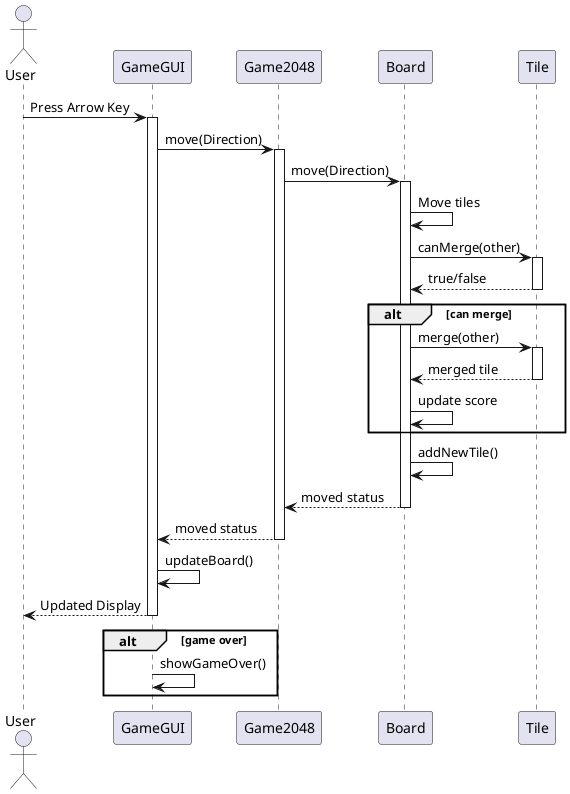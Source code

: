@startuml
actor User
participant GameGUI
participant Game2048
participant Board
participant Tile

User -> GameGUI : Press Arrow Key
activate GameGUI

GameGUI -> Game2048 : move(Direction)
activate Game2048

Game2048 -> Board : move(Direction)
activate Board

Board -> Board : Move tiles
Board -> Tile : canMerge(other)
activate Tile
Tile --> Board : true/false
deactivate Tile

alt can merge
    Board -> Tile : merge(other)
    activate Tile
    Tile --> Board : merged tile
    deactivate Tile
    Board -> Board : update score
end

Board -> Board : addNewTile()
Board --> Game2048 : moved status
deactivate Board

Game2048 --> GameGUI : moved status
deactivate Game2048

GameGUI -> GameGUI : updateBoard()
GameGUI --> User : Updated Display
deactivate GameGUI

alt game over
    GameGUI -> GameGUI : showGameOver()
end

@enduml